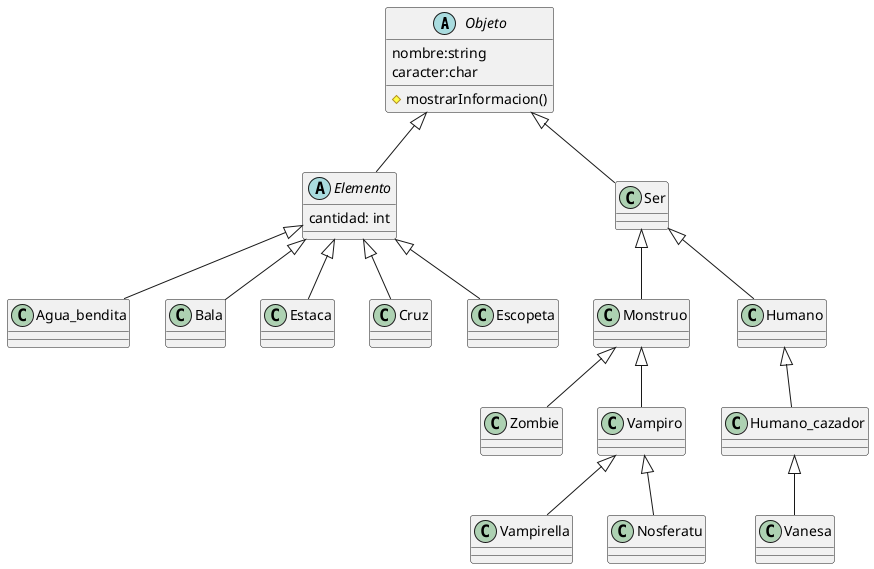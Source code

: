 @startuml
'https://plantuml.com/class-diagram

abstract class Objeto {
nombre:string
caracter:char
#mostrarInformacion()
}
abstract class Elemento {
cantidad: int
}
class Ser {}
class Monstruo{}

class Agua_bendita{}
class Bala{}
class Estaca{}
class Cruz{}
class Escopeta{}


class Humano{}
class Humano_cazador{}
class Vanesa{}

class Zombie{}
class Vampiro{}
class Vampirella{}
class Nosferatu{}


Objeto <|-- Ser

    Ser <|-- Humano
        Humano <|-- Humano_cazador
            Humano_cazador <|-- Vanesa

    Ser <|-- Monstruo
        Monstruo <|-- Zombie
        Monstruo <|-- Vampiro
            Vampiro <|-- Nosferatu
            Vampiro <|-- Vampirella

Objeto <|-- Elemento

    Elemento <|-- Agua_bendita
    Elemento <|-- Cruz
    Elemento <|-- Bala
    Elemento <|-- Estaca
    Elemento <|-- Escopeta






@enduml